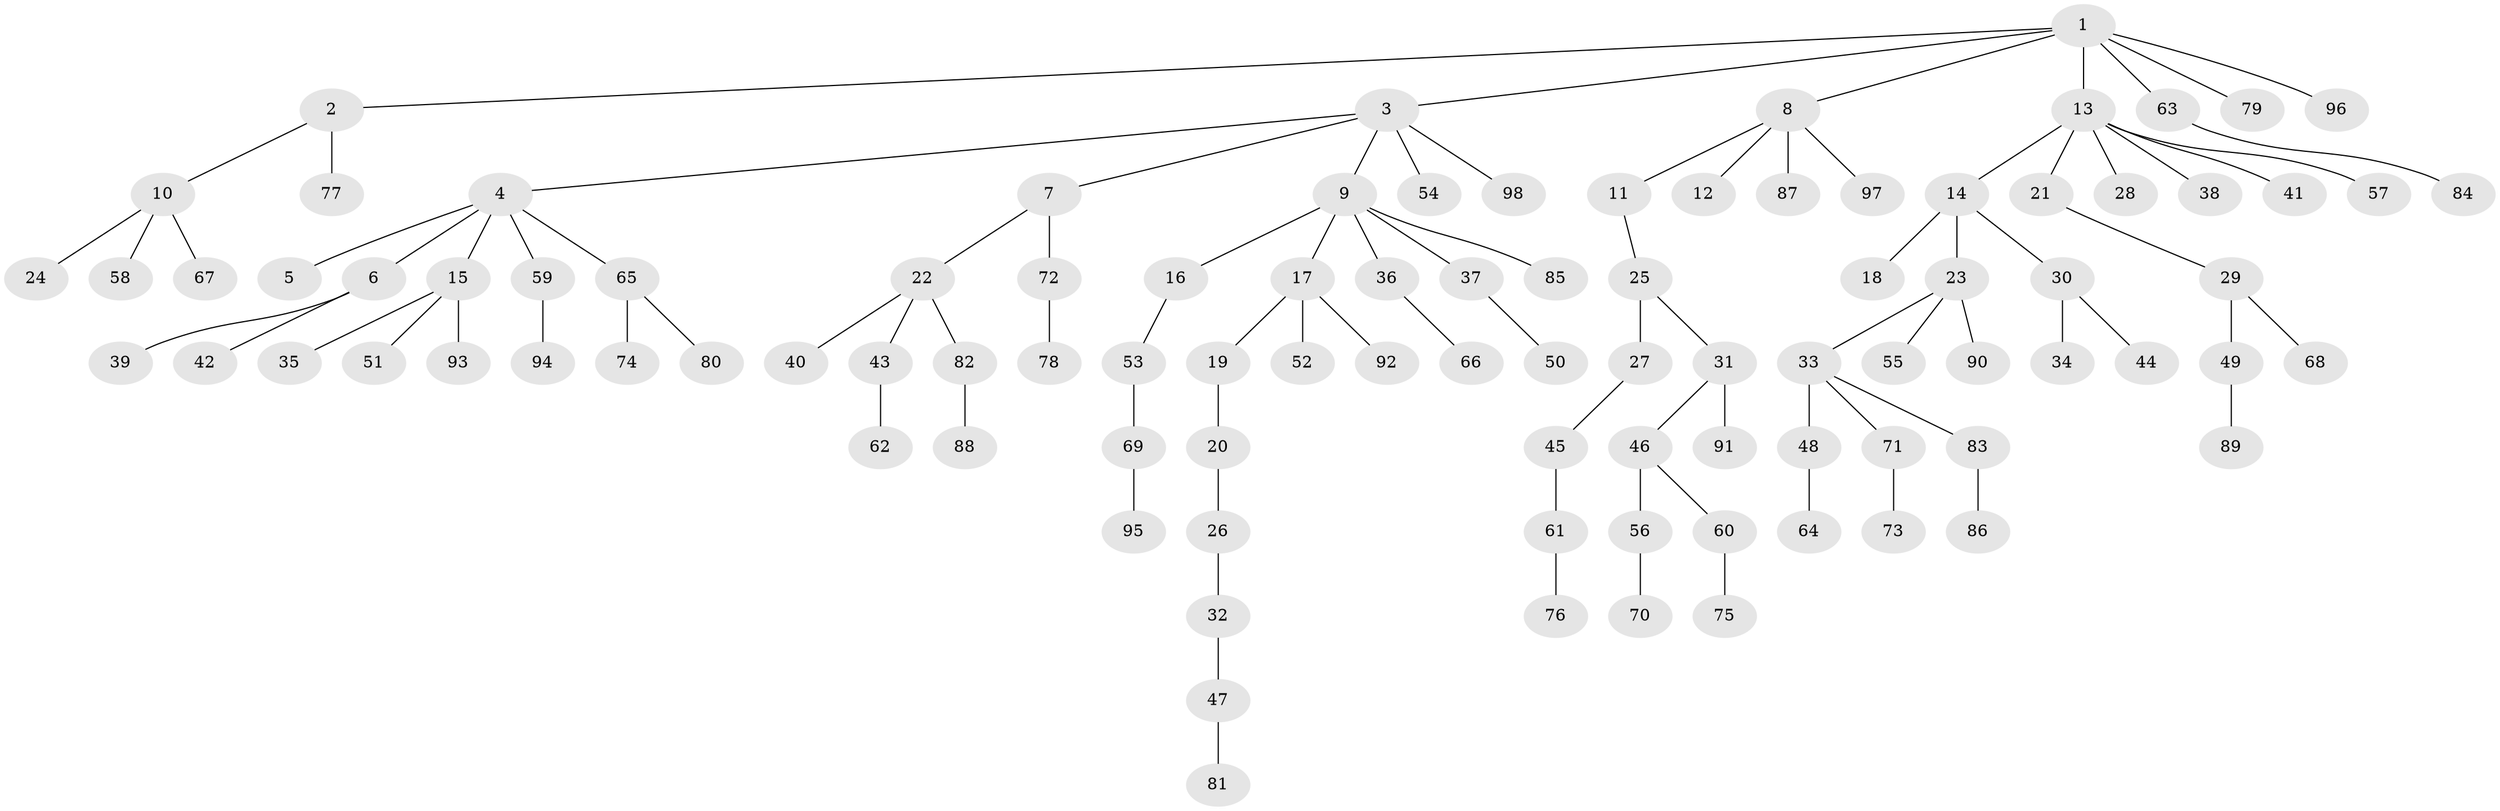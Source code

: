 // coarse degree distribution, {6: 0.046153846153846156, 2: 0.2, 5: 0.046153846153846156, 7: 0.015384615384615385, 1: 0.5692307692307692, 3: 0.1076923076923077, 4: 0.015384615384615385}
// Generated by graph-tools (version 1.1) at 2025/24/03/03/25 07:24:06]
// undirected, 98 vertices, 97 edges
graph export_dot {
graph [start="1"]
  node [color=gray90,style=filled];
  1;
  2;
  3;
  4;
  5;
  6;
  7;
  8;
  9;
  10;
  11;
  12;
  13;
  14;
  15;
  16;
  17;
  18;
  19;
  20;
  21;
  22;
  23;
  24;
  25;
  26;
  27;
  28;
  29;
  30;
  31;
  32;
  33;
  34;
  35;
  36;
  37;
  38;
  39;
  40;
  41;
  42;
  43;
  44;
  45;
  46;
  47;
  48;
  49;
  50;
  51;
  52;
  53;
  54;
  55;
  56;
  57;
  58;
  59;
  60;
  61;
  62;
  63;
  64;
  65;
  66;
  67;
  68;
  69;
  70;
  71;
  72;
  73;
  74;
  75;
  76;
  77;
  78;
  79;
  80;
  81;
  82;
  83;
  84;
  85;
  86;
  87;
  88;
  89;
  90;
  91;
  92;
  93;
  94;
  95;
  96;
  97;
  98;
  1 -- 2;
  1 -- 3;
  1 -- 8;
  1 -- 13;
  1 -- 63;
  1 -- 79;
  1 -- 96;
  2 -- 10;
  2 -- 77;
  3 -- 4;
  3 -- 7;
  3 -- 9;
  3 -- 54;
  3 -- 98;
  4 -- 5;
  4 -- 6;
  4 -- 15;
  4 -- 59;
  4 -- 65;
  6 -- 39;
  6 -- 42;
  7 -- 22;
  7 -- 72;
  8 -- 11;
  8 -- 12;
  8 -- 87;
  8 -- 97;
  9 -- 16;
  9 -- 17;
  9 -- 36;
  9 -- 37;
  9 -- 85;
  10 -- 24;
  10 -- 58;
  10 -- 67;
  11 -- 25;
  13 -- 14;
  13 -- 21;
  13 -- 28;
  13 -- 38;
  13 -- 41;
  13 -- 57;
  14 -- 18;
  14 -- 23;
  14 -- 30;
  15 -- 35;
  15 -- 51;
  15 -- 93;
  16 -- 53;
  17 -- 19;
  17 -- 52;
  17 -- 92;
  19 -- 20;
  20 -- 26;
  21 -- 29;
  22 -- 40;
  22 -- 43;
  22 -- 82;
  23 -- 33;
  23 -- 55;
  23 -- 90;
  25 -- 27;
  25 -- 31;
  26 -- 32;
  27 -- 45;
  29 -- 49;
  29 -- 68;
  30 -- 34;
  30 -- 44;
  31 -- 46;
  31 -- 91;
  32 -- 47;
  33 -- 48;
  33 -- 71;
  33 -- 83;
  36 -- 66;
  37 -- 50;
  43 -- 62;
  45 -- 61;
  46 -- 56;
  46 -- 60;
  47 -- 81;
  48 -- 64;
  49 -- 89;
  53 -- 69;
  56 -- 70;
  59 -- 94;
  60 -- 75;
  61 -- 76;
  63 -- 84;
  65 -- 74;
  65 -- 80;
  69 -- 95;
  71 -- 73;
  72 -- 78;
  82 -- 88;
  83 -- 86;
}

